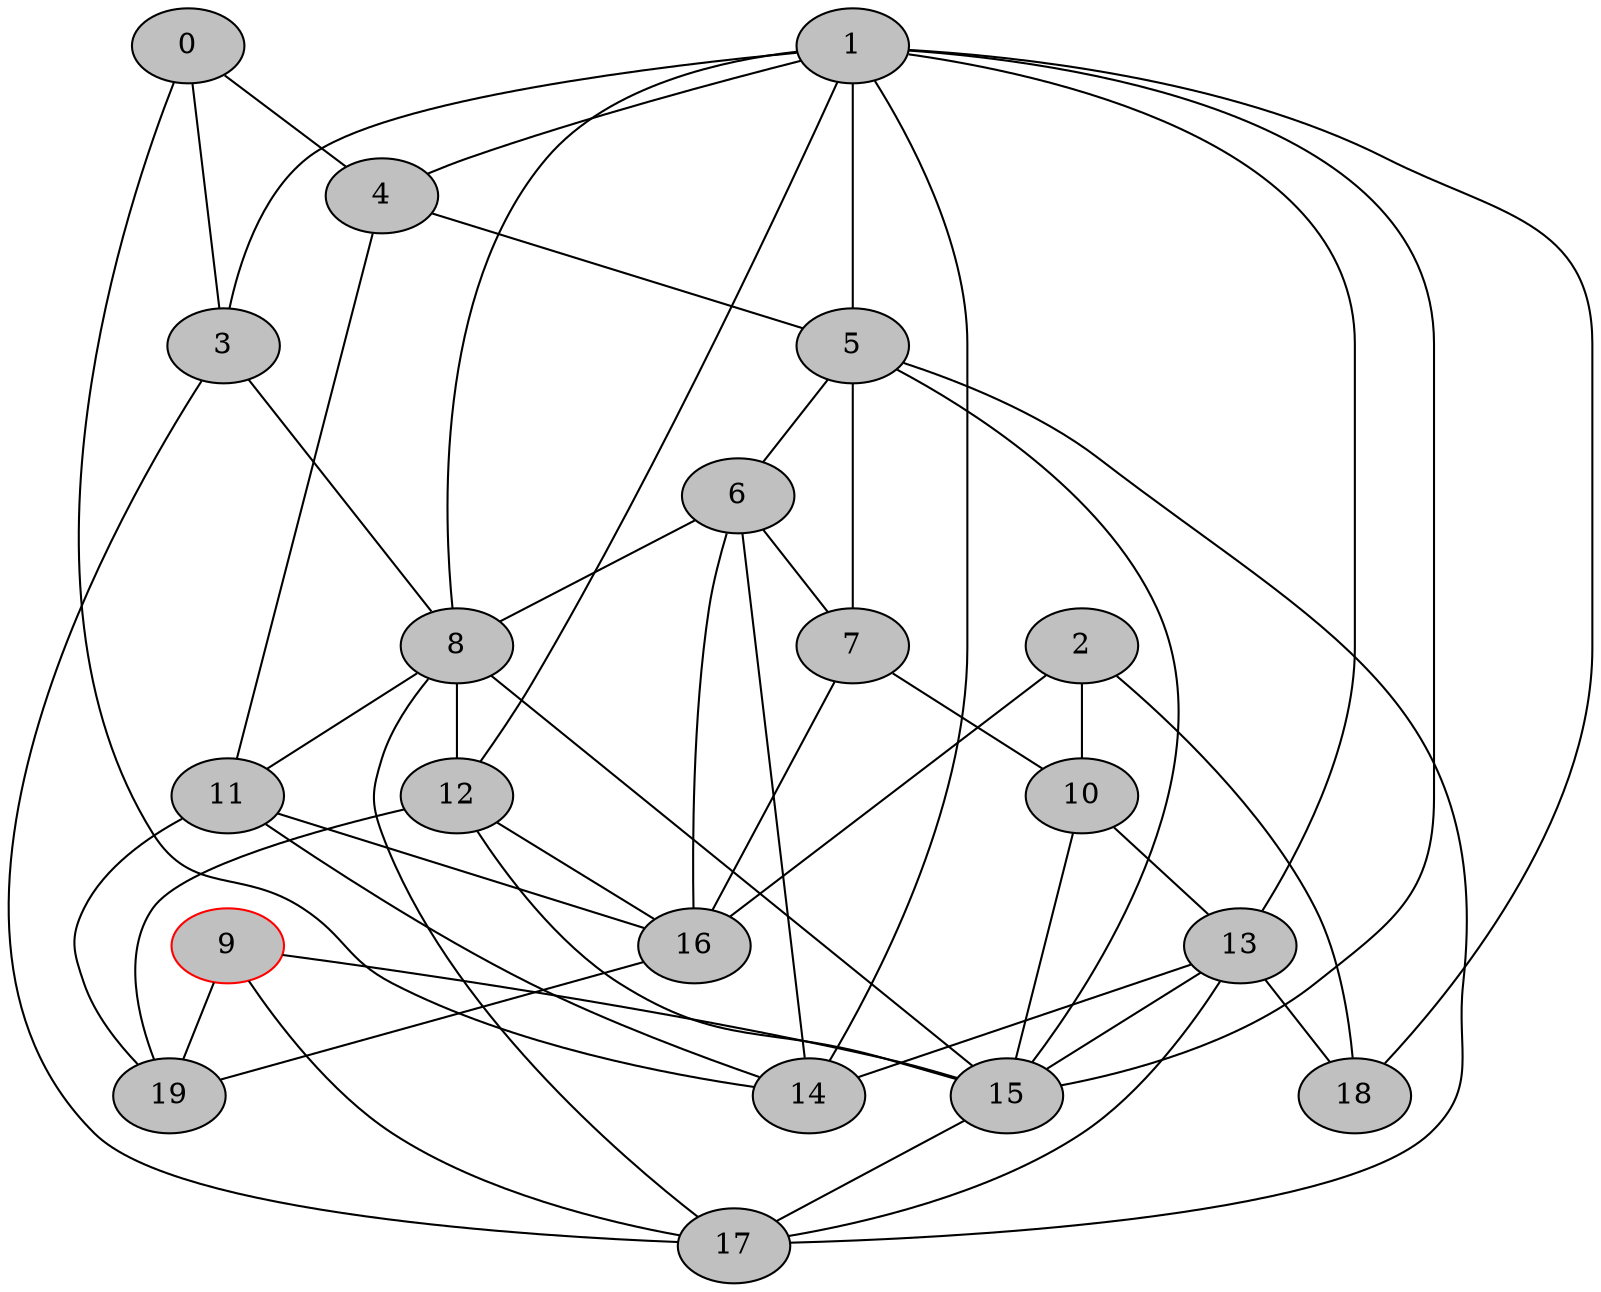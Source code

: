 // network test graph
digraph
{
	0 [fillcolor=gray,style=filled,]
	1 [fillcolor=gray,style=filled,]
	2 [fillcolor=gray,style=filled,]
	3 [fillcolor=gray,style=filled,]
	4 [fillcolor=gray,style=filled,]
	5 [fillcolor=gray,style=filled,]
	6 [fillcolor=gray,style=filled,]
	7 [fillcolor=gray,style=filled,]
	8 [fillcolor=gray,style=filled,]
	9 [fillcolor=gray,style=filled,color=red,]
	10 [fillcolor=gray,style=filled,]
	11 [fillcolor=gray,style=filled,]
	12 [fillcolor=gray,style=filled,]
	13 [fillcolor=gray,style=filled,]
	14 [fillcolor=gray,style=filled,]
	15 [fillcolor=gray,style=filled,]
	16 [fillcolor=gray,style=filled,]
	17 [fillcolor=gray,style=filled,]
	18 [fillcolor=gray,style=filled,]
	19 [fillcolor=gray,style=filled,]
	0 -> 3 [dir=none]
	0 -> 4 [dir=none]
	0 -> 14 [dir=none]
	1 -> 3 [dir=none]
	1 -> 4 [dir=none]
	1 -> 5 [dir=none]
	1 -> 8 [dir=none]
	1 -> 12 [dir=none]
	1 -> 13 [dir=none]
	1 -> 14 [dir=none]
	1 -> 15 [dir=none]
	1 -> 18 [dir=none]
	2 -> 10 [dir=none]
	2 -> 16 [dir=none]
	2 -> 18 [dir=none]
	3 -> 8 [dir=none]
	3 -> 17 [dir=none]
	4 -> 5 [dir=none]
	4 -> 11 [dir=none]
	5 -> 6 [dir=none]
	5 -> 7 [dir=none]
	5 -> 15 [dir=none]
	5 -> 17 [dir=none]
	6 -> 7 [dir=none]
	6 -> 8 [dir=none]
	6 -> 14 [dir=none]
	6 -> 16 [dir=none]
	7 -> 10 [dir=none]
	7 -> 16 [dir=none]
	8 -> 11 [dir=none]
	8 -> 12 [dir=none]
	8 -> 15 [dir=none]
	8 -> 17 [dir=none]
	9 -> 15 [dir=none]
	9 -> 17 [dir=none]
	9 -> 19 [dir=none]
	10 -> 13 [dir=none]
	10 -> 15 [dir=none]
	11 -> 14 [dir=none]
	11 -> 16 [dir=none]
	11 -> 19 [dir=none]
	12 -> 15 [dir=none]
	12 -> 16 [dir=none]
	12 -> 19 [dir=none]
	13 -> 14 [dir=none]
	13 -> 15 [dir=none]
	13 -> 17 [dir=none]
	13 -> 18 [dir=none]
	15 -> 17 [dir=none]
	16 -> 19 [dir=none]
}